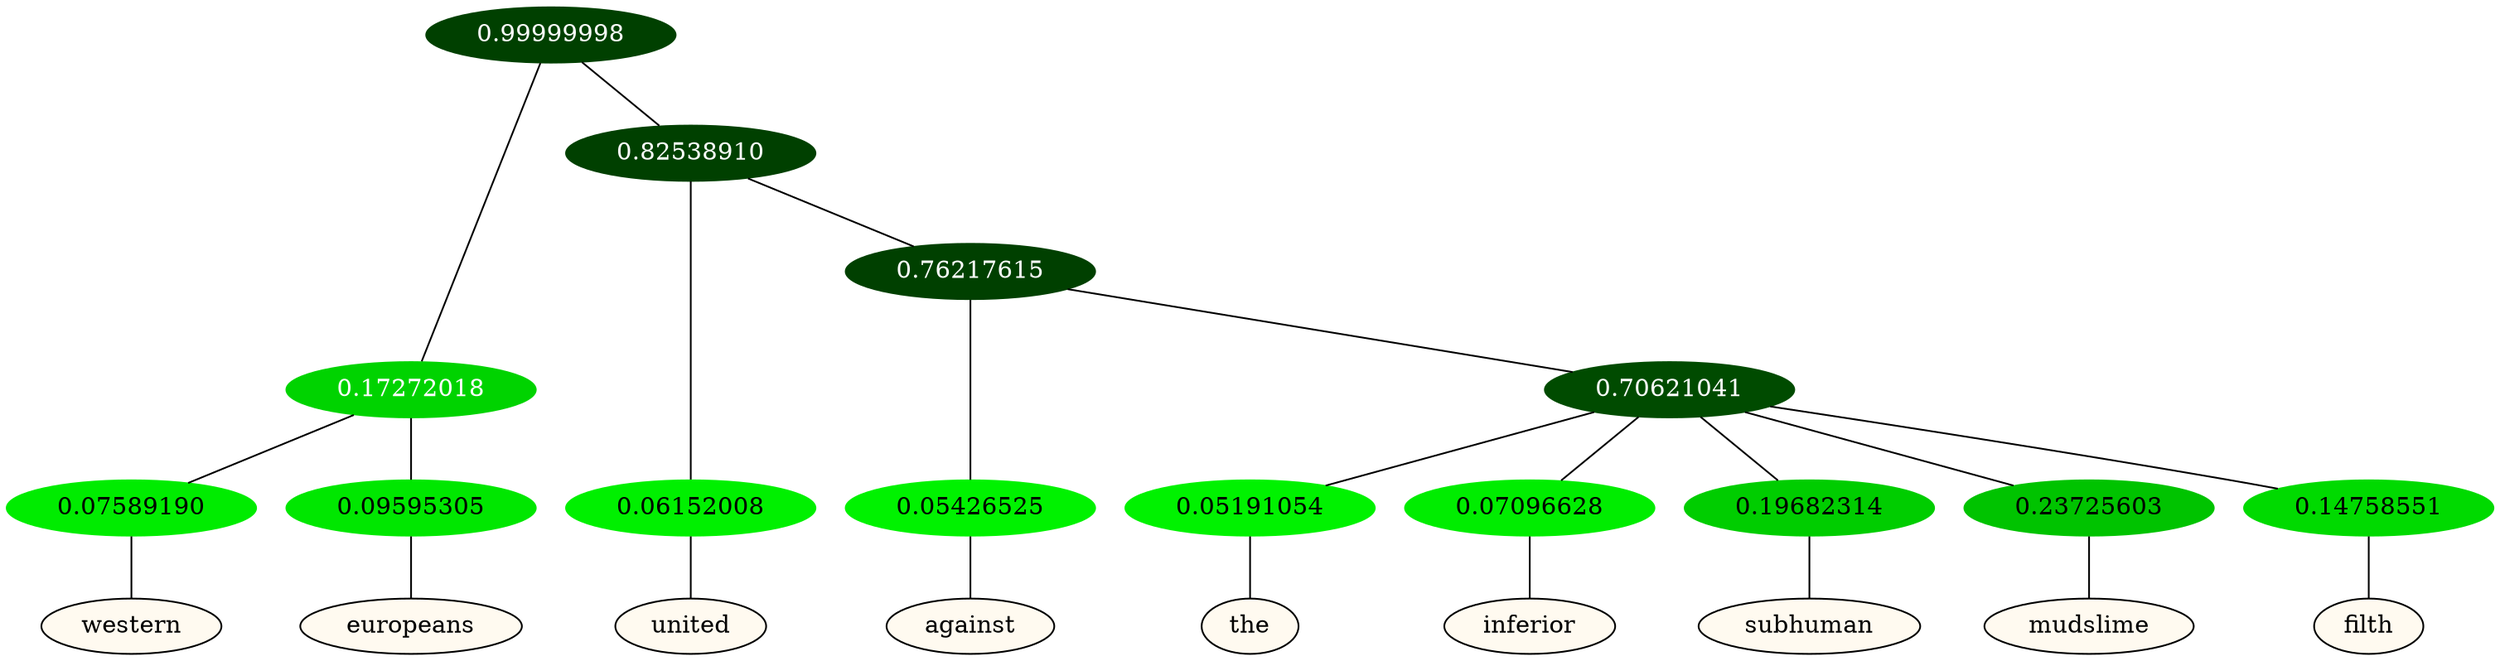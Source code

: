 graph {
	node [format=png height=0.15 nodesep=0.001 ordering=out overlap=prism overlap_scaling=0.01 ranksep=0.001 ratio=0.2 style=filled width=0.15]
	{
		rank=same
		a_w_3 [label=western color=black fillcolor=floralwhite style="filled,solid"]
		a_w_4 [label=europeans color=black fillcolor=floralwhite style="filled,solid"]
		a_w_5 [label=united color=black fillcolor=floralwhite style="filled,solid"]
		a_w_7 [label=against color=black fillcolor=floralwhite style="filled,solid"]
		a_w_9 [label=the color=black fillcolor=floralwhite style="filled,solid"]
		a_w_10 [label=inferior color=black fillcolor=floralwhite style="filled,solid"]
		a_w_11 [label=subhuman color=black fillcolor=floralwhite style="filled,solid"]
		a_w_12 [label=mudslime color=black fillcolor=floralwhite style="filled,solid"]
		a_w_13 [label=filth color=black fillcolor=floralwhite style="filled,solid"]
	}
	a_n_3 -- a_w_3
	a_n_4 -- a_w_4
	a_n_5 -- a_w_5
	a_n_7 -- a_w_7
	a_n_9 -- a_w_9
	a_n_10 -- a_w_10
	a_n_11 -- a_w_11
	a_n_12 -- a_w_12
	a_n_13 -- a_w_13
	{
		rank=same
		a_n_3 [label=0.07589190 color="0.334 1.000 0.924" fontcolor=black]
		a_n_4 [label=0.09595305 color="0.334 1.000 0.904" fontcolor=black]
		a_n_5 [label=0.06152008 color="0.334 1.000 0.938" fontcolor=black]
		a_n_7 [label=0.05426525 color="0.334 1.000 0.946" fontcolor=black]
		a_n_9 [label=0.05191054 color="0.334 1.000 0.948" fontcolor=black]
		a_n_10 [label=0.07096628 color="0.334 1.000 0.929" fontcolor=black]
		a_n_11 [label=0.19682314 color="0.334 1.000 0.803" fontcolor=black]
		a_n_12 [label=0.23725603 color="0.334 1.000 0.763" fontcolor=black]
		a_n_13 [label=0.14758551 color="0.334 1.000 0.852" fontcolor=black]
	}
	a_n_0 [label=0.99999998 color="0.334 1.000 0.250" fontcolor=grey99]
	a_n_1 [label=0.17272018 color="0.334 1.000 0.827" fontcolor=grey99]
	a_n_0 -- a_n_1
	a_n_2 [label=0.82538910 color="0.334 1.000 0.250" fontcolor=grey99]
	a_n_0 -- a_n_2
	a_n_1 -- a_n_3
	a_n_1 -- a_n_4
	a_n_2 -- a_n_5
	a_n_6 [label=0.76217615 color="0.334 1.000 0.250" fontcolor=grey99]
	a_n_2 -- a_n_6
	a_n_6 -- a_n_7
	a_n_8 [label=0.70621041 color="0.334 1.000 0.294" fontcolor=grey99]
	a_n_6 -- a_n_8
	a_n_8 -- a_n_9
	a_n_8 -- a_n_10
	a_n_8 -- a_n_11
	a_n_8 -- a_n_12
	a_n_8 -- a_n_13
}
